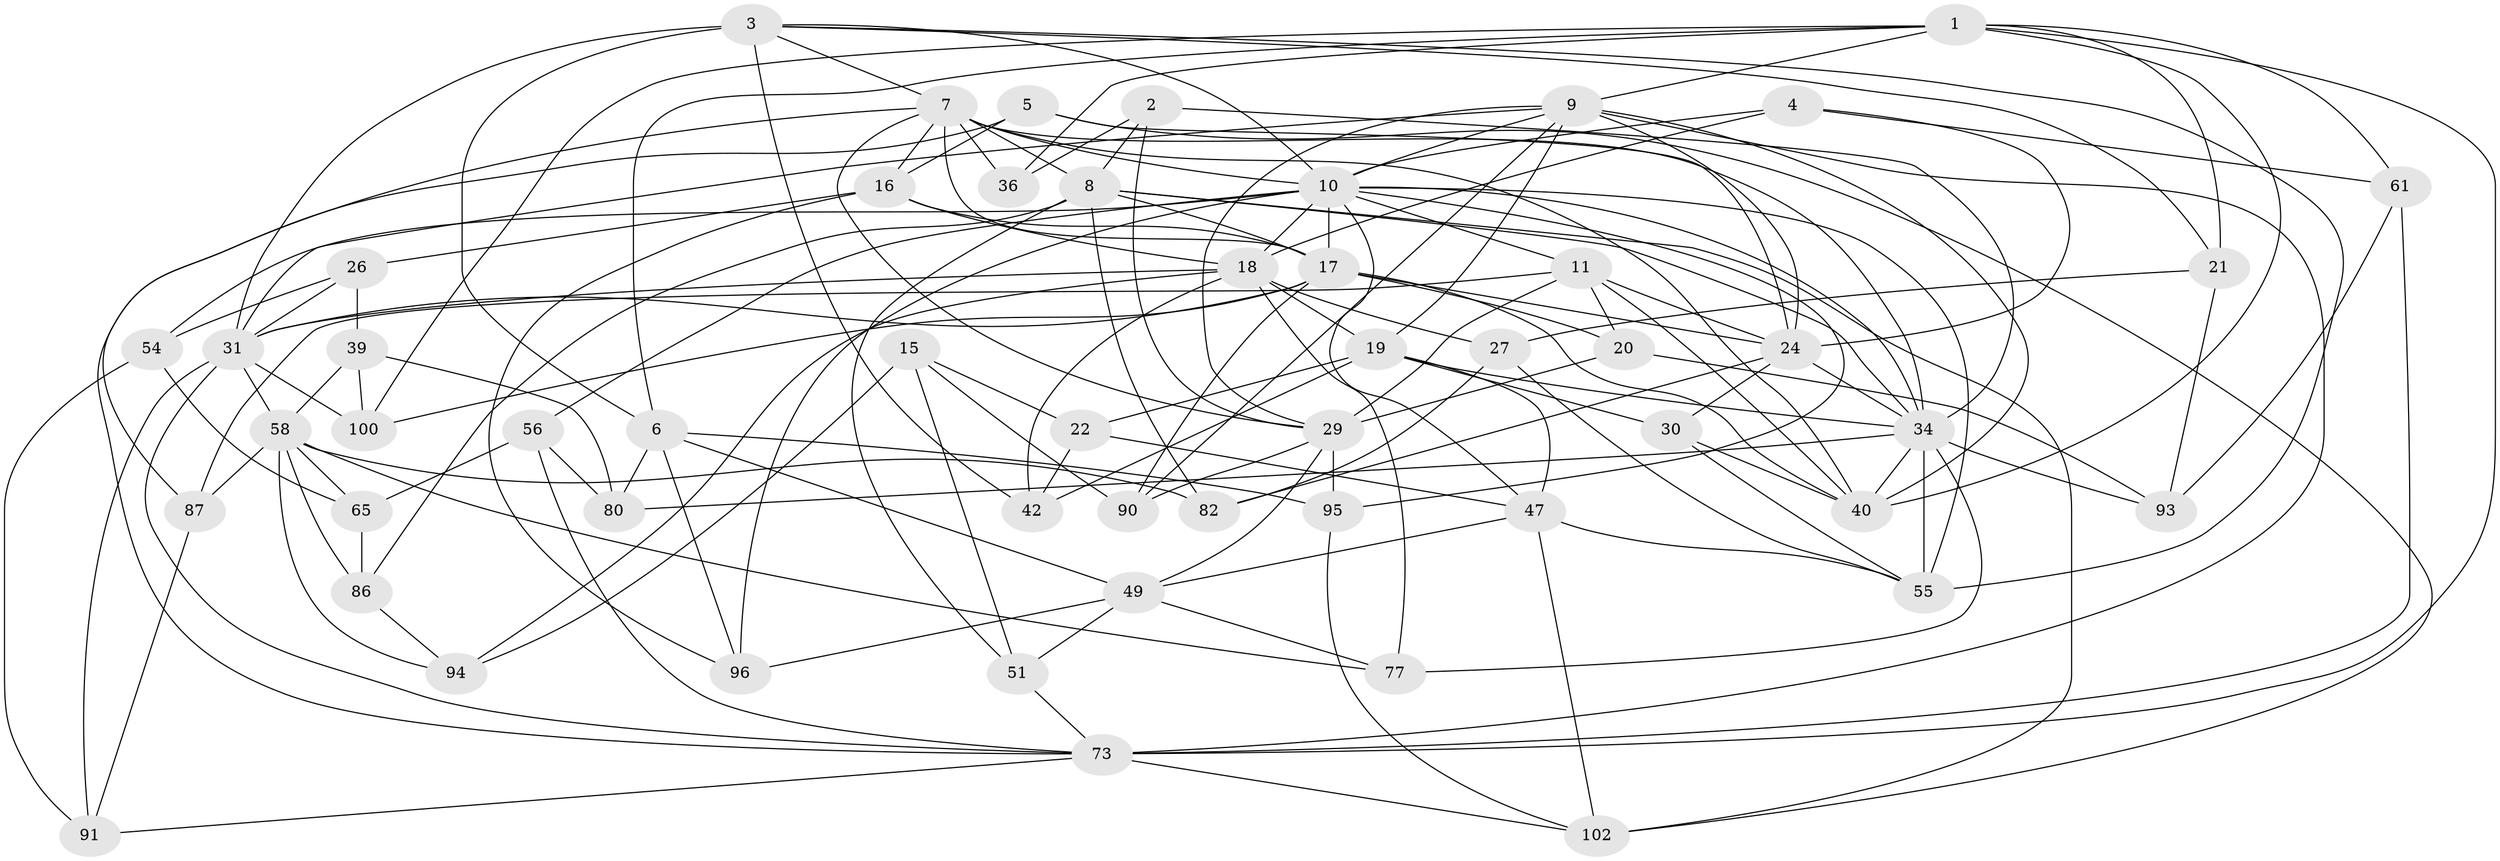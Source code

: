 // original degree distribution, {4: 1.0}
// Generated by graph-tools (version 1.1) at 2025/16/03/09/25 04:16:20]
// undirected, 53 vertices, 151 edges
graph export_dot {
graph [start="1"]
  node [color=gray90,style=filled];
  1 [super="+45+92+28"];
  2;
  3 [super="+79+23"];
  4;
  5;
  6 [super="+37"];
  7 [super="+59+74"];
  8 [super="+76+43"];
  9 [super="+14+62+64"];
  10 [super="+12+85+75"];
  11 [super="+13"];
  15;
  16 [super="+60"];
  17 [super="+89+32"];
  18 [super="+41+98+97"];
  19 [super="+70+104"];
  20;
  21;
  22;
  24 [super="+35+33"];
  26;
  27;
  29 [super="+48"];
  30;
  31 [super="+52+53"];
  34 [super="+46+71+68+103"];
  36;
  39;
  40 [super="+44+63"];
  42;
  47 [super="+81"];
  49 [super="+99"];
  51;
  54;
  55 [super="+69"];
  56;
  58 [super="+66+67"];
  61;
  65;
  73 [super="+88+78"];
  77;
  80;
  82;
  86;
  87;
  90;
  91;
  93;
  94;
  95;
  96;
  100;
  102 [super="+105"];
  1 -- 21;
  1 -- 36 [weight=2];
  1 -- 6;
  1 -- 100;
  1 -- 61;
  1 -- 40 [weight=2];
  1 -- 73;
  1 -- 9;
  2 -- 8;
  2 -- 36;
  2 -- 29;
  2 -- 34;
  3 -- 42;
  3 -- 7;
  3 -- 10;
  3 -- 31 [weight=2];
  3 -- 21;
  3 -- 55;
  3 -- 6;
  4 -- 61;
  4 -- 24;
  4 -- 10;
  4 -- 18;
  5 -- 16;
  5 -- 24;
  5 -- 102;
  5 -- 73;
  6 -- 96;
  6 -- 95;
  6 -- 80;
  6 -- 49;
  7 -- 36;
  7 -- 16;
  7 -- 34;
  7 -- 29;
  7 -- 40;
  7 -- 17;
  7 -- 87;
  7 -- 8;
  7 -- 10;
  8 -- 82;
  8 -- 17;
  8 -- 102;
  8 -- 34;
  8 -- 51;
  8 -- 86;
  9 -- 40;
  9 -- 24;
  9 -- 10 [weight=2];
  9 -- 31;
  9 -- 90;
  9 -- 73;
  9 -- 29;
  9 -- 19;
  10 -- 11;
  10 -- 96;
  10 -- 34 [weight=2];
  10 -- 55;
  10 -- 56;
  10 -- 95;
  10 -- 18;
  10 -- 54;
  10 -- 47;
  10 -- 17;
  11 -- 87;
  11 -- 24;
  11 -- 20;
  11 -- 40;
  11 -- 29;
  15 -- 22;
  15 -- 51;
  15 -- 94;
  15 -- 90;
  16 -- 17;
  16 -- 26;
  16 -- 18;
  16 -- 96;
  17 -- 90;
  17 -- 24;
  17 -- 40;
  17 -- 20;
  17 -- 100;
  17 -- 31;
  18 -- 94;
  18 -- 42;
  18 -- 77;
  18 -- 19 [weight=2];
  18 -- 31;
  18 -- 27;
  19 -- 42;
  19 -- 30;
  19 -- 47;
  19 -- 34;
  19 -- 22;
  20 -- 93;
  20 -- 29;
  21 -- 93;
  21 -- 27;
  22 -- 47;
  22 -- 42;
  24 -- 82;
  24 -- 34;
  24 -- 30;
  26 -- 54;
  26 -- 39;
  26 -- 31;
  27 -- 82;
  27 -- 55;
  29 -- 49;
  29 -- 90;
  29 -- 95;
  30 -- 55;
  30 -- 40;
  31 -- 100;
  31 -- 91;
  31 -- 58;
  31 -- 73;
  34 -- 40;
  34 -- 80;
  34 -- 77;
  34 -- 93;
  34 -- 55;
  39 -- 80;
  39 -- 100;
  39 -- 58;
  47 -- 55;
  47 -- 49;
  47 -- 102;
  49 -- 96;
  49 -- 51;
  49 -- 77;
  51 -- 73;
  54 -- 91;
  54 -- 65;
  56 -- 65;
  56 -- 80;
  56 -- 73;
  58 -- 65;
  58 -- 82;
  58 -- 94;
  58 -- 86;
  58 -- 77;
  58 -- 87;
  61 -- 93;
  61 -- 73;
  65 -- 86;
  73 -- 91;
  73 -- 102 [weight=2];
  86 -- 94;
  87 -- 91;
  95 -- 102;
}
